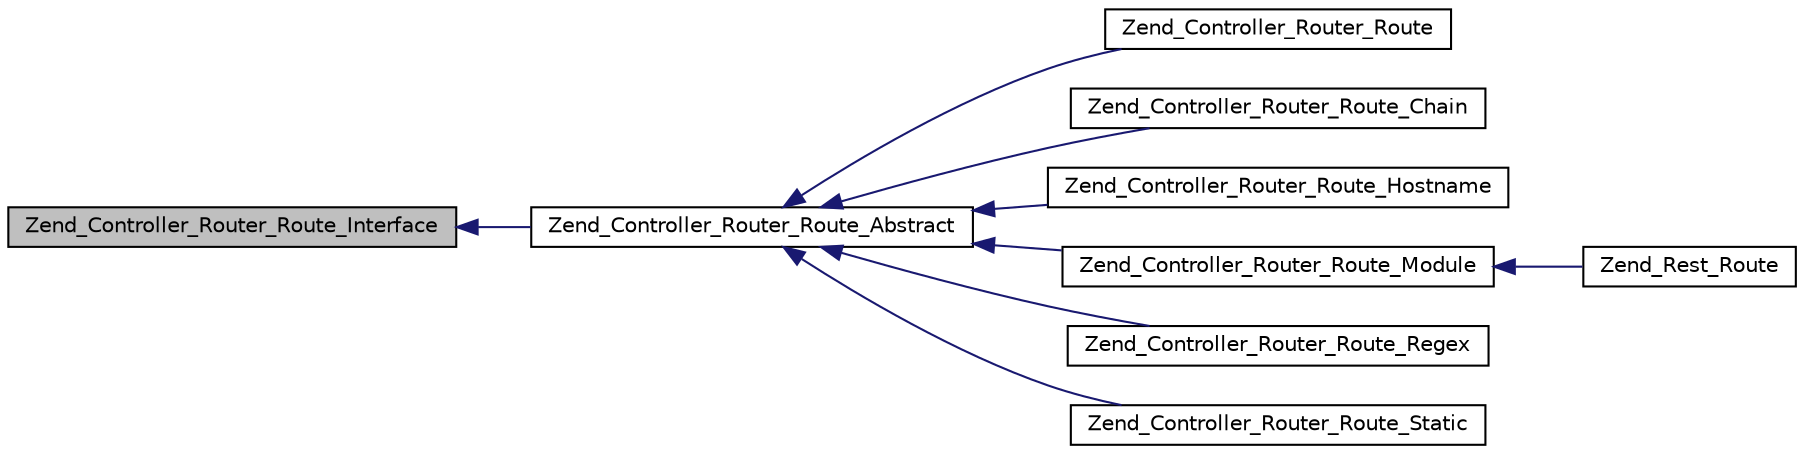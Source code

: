 digraph G
{
  edge [fontname="Helvetica",fontsize="10",labelfontname="Helvetica",labelfontsize="10"];
  node [fontname="Helvetica",fontsize="10",shape=record];
  rankdir="LR";
  Node1 [label="Zend_Controller_Router_Route_Interface",height=0.2,width=0.4,color="black", fillcolor="grey75", style="filled" fontcolor="black"];
  Node1 -> Node2 [dir="back",color="midnightblue",fontsize="10",style="solid",fontname="Helvetica"];
  Node2 [label="Zend_Controller_Router_Route_Abstract",height=0.2,width=0.4,color="black", fillcolor="white", style="filled",URL="$class_zend___controller___router___route___abstract.html"];
  Node2 -> Node3 [dir="back",color="midnightblue",fontsize="10",style="solid",fontname="Helvetica"];
  Node3 [label="Zend_Controller_Router_Route",height=0.2,width=0.4,color="black", fillcolor="white", style="filled",URL="$class_zend___controller___router___route.html"];
  Node2 -> Node4 [dir="back",color="midnightblue",fontsize="10",style="solid",fontname="Helvetica"];
  Node4 [label="Zend_Controller_Router_Route_Chain",height=0.2,width=0.4,color="black", fillcolor="white", style="filled",URL="$class_zend___controller___router___route___chain.html"];
  Node2 -> Node5 [dir="back",color="midnightblue",fontsize="10",style="solid",fontname="Helvetica"];
  Node5 [label="Zend_Controller_Router_Route_Hostname",height=0.2,width=0.4,color="black", fillcolor="white", style="filled",URL="$class_zend___controller___router___route___hostname.html"];
  Node2 -> Node6 [dir="back",color="midnightblue",fontsize="10",style="solid",fontname="Helvetica"];
  Node6 [label="Zend_Controller_Router_Route_Module",height=0.2,width=0.4,color="black", fillcolor="white", style="filled",URL="$class_zend___controller___router___route___module.html"];
  Node6 -> Node7 [dir="back",color="midnightblue",fontsize="10",style="solid",fontname="Helvetica"];
  Node7 [label="Zend_Rest_Route",height=0.2,width=0.4,color="black", fillcolor="white", style="filled",URL="$class_zend___rest___route.html"];
  Node2 -> Node8 [dir="back",color="midnightblue",fontsize="10",style="solid",fontname="Helvetica"];
  Node8 [label="Zend_Controller_Router_Route_Regex",height=0.2,width=0.4,color="black", fillcolor="white", style="filled",URL="$class_zend___controller___router___route___regex.html"];
  Node2 -> Node9 [dir="back",color="midnightblue",fontsize="10",style="solid",fontname="Helvetica"];
  Node9 [label="Zend_Controller_Router_Route_Static",height=0.2,width=0.4,color="black", fillcolor="white", style="filled",URL="$class_zend___controller___router___route___static.html"];
}

